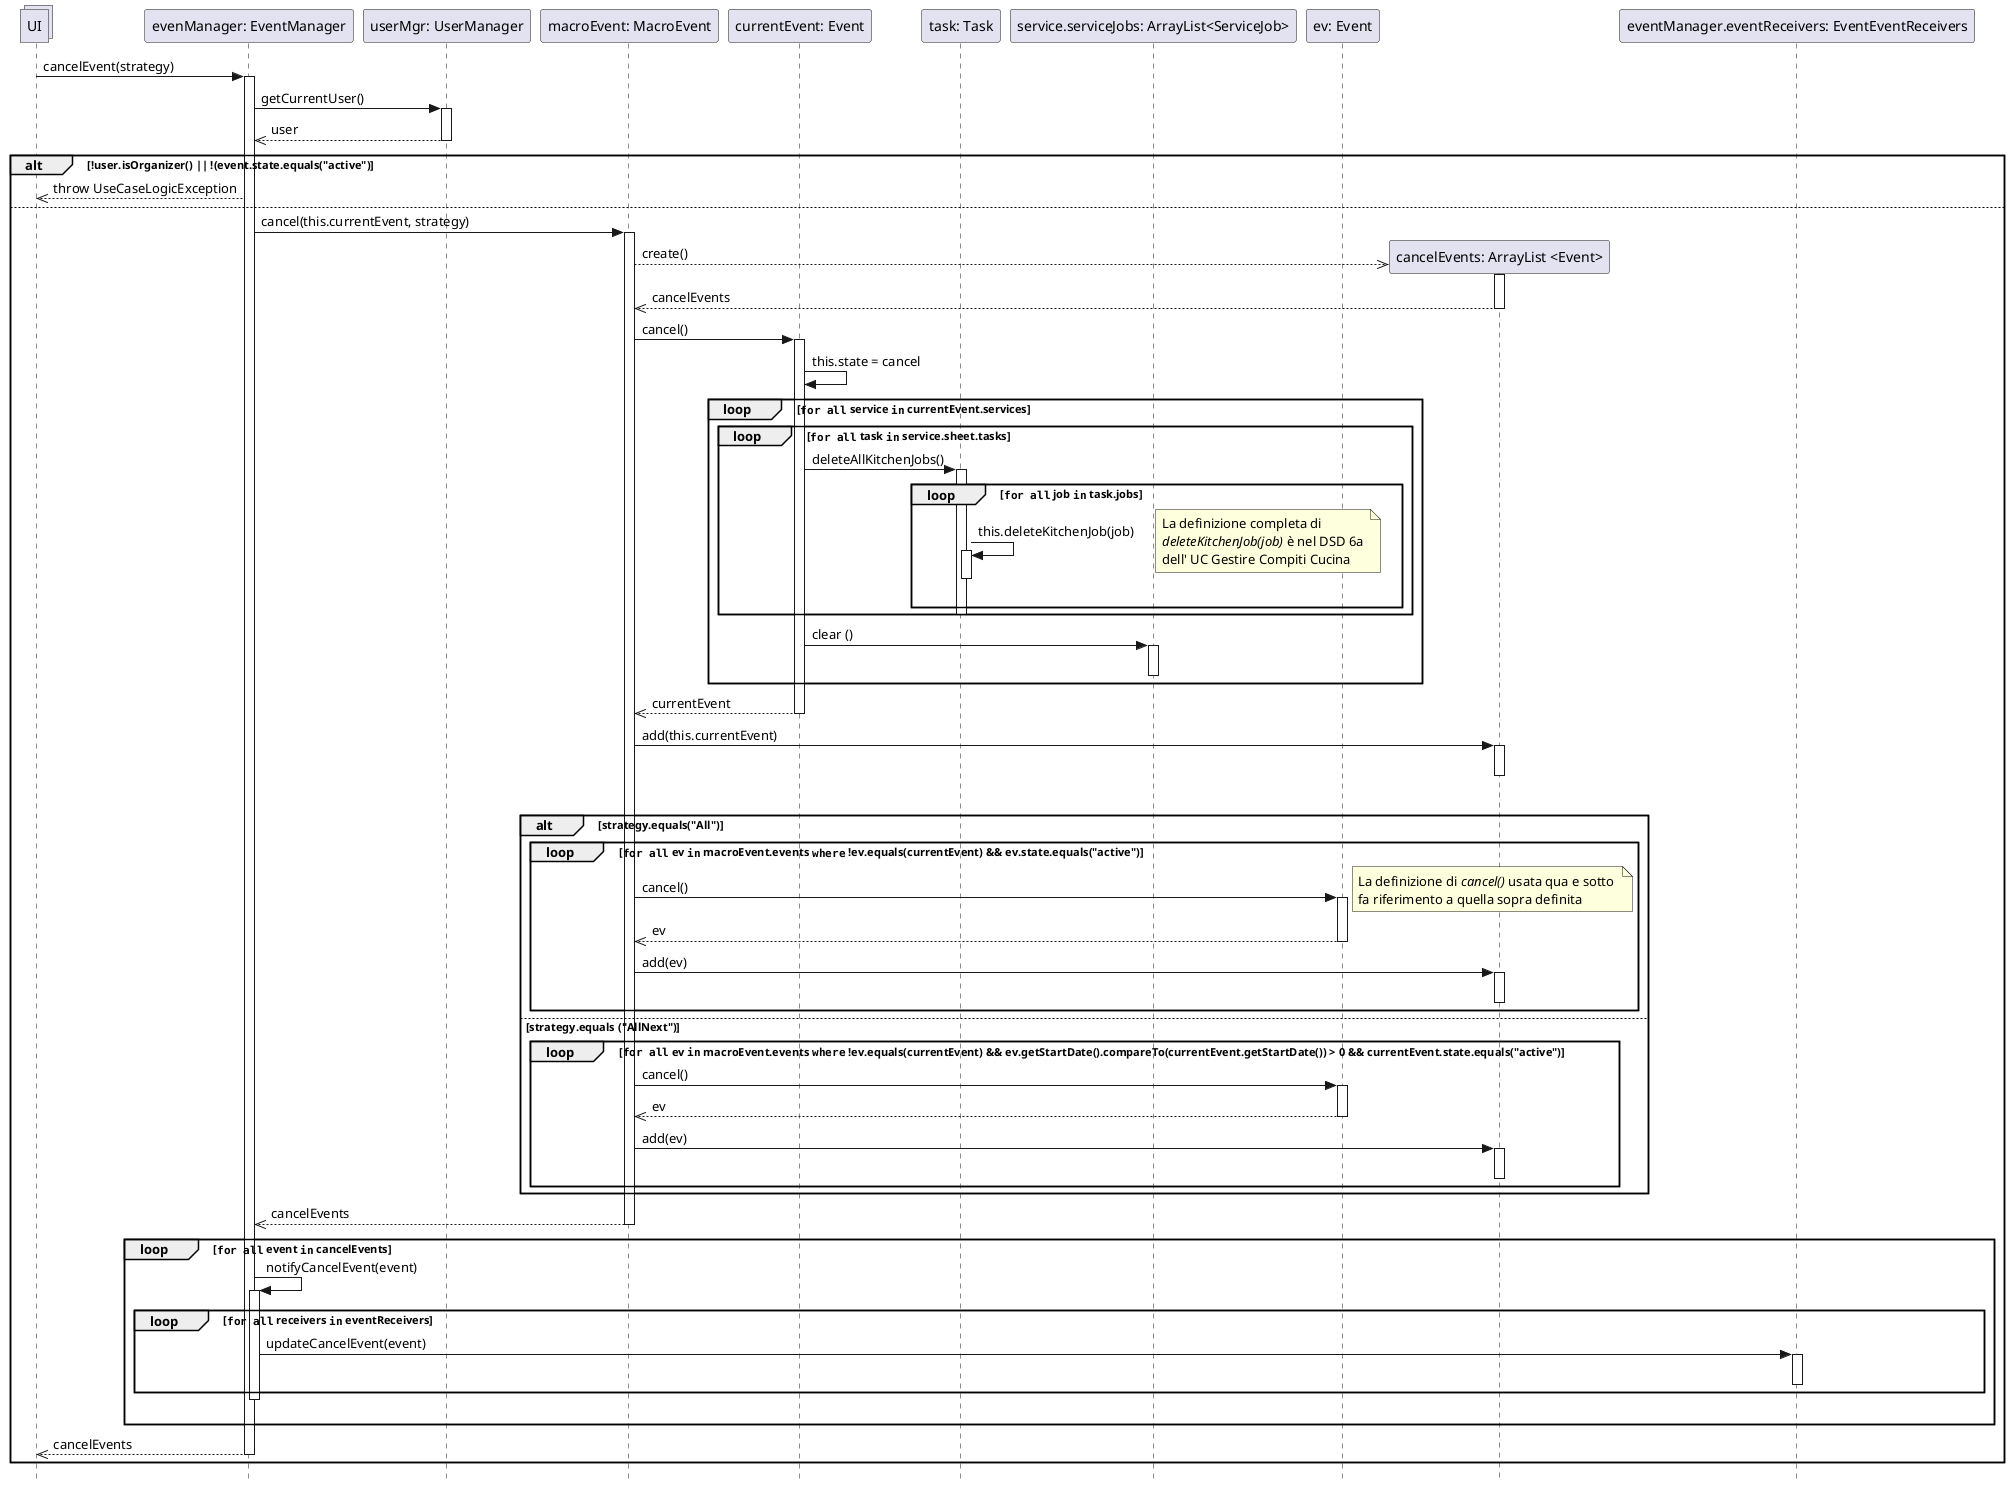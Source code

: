 @startuml
skinparam Style strictuml

collections UI
participant "evenManager: EventManager" as em
participant "userMgr: UserManager" as um
participant "macroEvent: MacroEvent" as maev
participant "currentEvent: Event" as event
participant "task: Task" as task
participant "service.serviceJobs: ArrayList<ServiceJob>" as sj
participant "ev: Event" as ev
participant "cancelEvents: ArrayList <Event>" as evcanc
participant "eventManager.eventReceivers: EventEventReceivers" as eer

UI -> em: cancelEvent(strategy)
activate em
    em -> um: getCurrentUser()
    activate um
        em <<-- um: user
    deactivate um

    alt !user.isOrganizer() || !(event.state.equals("active")
        UI <<-- em: throw UseCaseLogicException
    else

        em -> maev: cancel(this.currentEvent, strategy)
        activate maev
            maev -->> evcanc**: create()
            activate evcanc
            maev <<-- evcanc: cancelEvents
            deactivate evcanc

            maev -> event: cancel()
            activate event
            event -> event: this.state = cancel

            loop ""for all"" service ""in"" currentEvent.services
                loop ""for all"" task ""in"" service.sheet.tasks
                    event -> task: deleteAllKitchenJobs()
                    activate task
                    loop ""for all"" job ""in"" task.jobs
                        task -> task: this.deleteKitchenJob(job)
                        activate task
                        deactivate task
                        note right: La definizione completa di\n//deleteKitchenJob(job)// è nel DSD 6a \ndell' UC Gestire Compiti Cucina
                    end

                    deactivate task

                end

                event -> sj: clear ()
                activate sj
                deactivate sj
            end
            maev <<-- event: currentEvent
            deactivate event
            maev -> evcanc: add(this.currentEvent)
            activate evcanc
            deactivate evcanc
            |||
            alt strategy.equals("All")
                loop ""for all"" ev ""in"" macroEvent.events ""where"" !ev.equals(currentEvent) && ev.state.equals("active")
                    maev -> ev: cancel()
                    note right: La definizione di //cancel()// usata qua e sotto \nfa riferimento a quella sopra definita
                    activate ev
                    maev <<-- ev: ev
                    deactivate ev
                    maev -> evcanc: add(ev)
                    activate evcanc
                    deactivate evcanc
                end
            else strategy.equals ("AllNext")
                loop ""for all"" ev ""in"" macroEvent.events ""where"" !ev.equals(currentEvent) && ev.getStartDate().compareTo(currentEvent.getStartDate()) > 0 && currentEvent.state.equals("active")
                    maev -> ev: cancel()
                    activate ev
                    maev <<-- ev: ev
                    deactivate ev
                    maev -> evcanc: add(ev)
                    activate evcanc
                    deactivate evcanc
                end
            end
        em <<-- maev: cancelEvents
        deactivate maev
        loop ""for all"" event ""in"" cancelEvents
            em -> em: notifyCancelEvent(event)
            activate em
            loop ""for all"" receivers ""in"" eventReceivers
                em -> eer: updateCancelEvent(event)
                activate eer
                deactivate eer
            end
            deactivate em
        |||
        end
    UI <<-- em: cancelEvents
deactivate em
end

@enduml